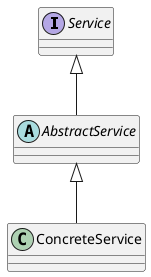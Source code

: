 @startuml

interface Service
abstract class AbstractService
class ConcreteService

Service <|-- AbstractService
AbstractService <|-- ConcreteService

@enduml